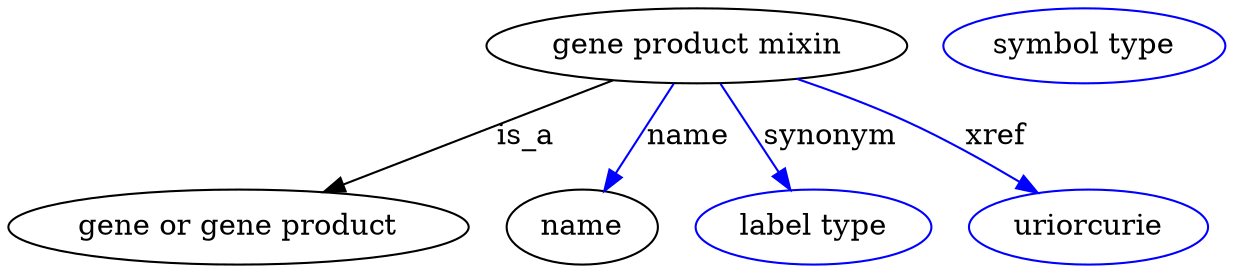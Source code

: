 digraph {
	graph [bb="0,0,473.74,123"];
	node [label="\N"];
	"gene product mixin"	[height=0.5,
		label="gene product mixin",
		pos="266.14,105",
		width=2.2206];
	"gene or gene product"	[height=0.5,
		pos="85.142,18",
		width=2.3651];
	"gene product mixin" -> "gene or gene product"	[label=is_a,
		lp="198.14,61.5",
		pos="e,118.44,34.635 232.94,88.41 203.31,74.494 159.76,54.041 127.6,38.939"];
	name	[height=0.5,
		pos="219.14,18",
		width=0.84854];
	"gene product mixin" -> name	[color=blue,
		label=name,
		lp="261.64,61.5",
		pos="e,228.16,35.31 256.63,86.799 249.88,74.58 240.69,57.976 233.11,44.257",
		style=solid];
	synonym	[color=blue,
		height=0.5,
		label="label type",
		pos="313.14,18",
		width=1.2638];
	"gene product mixin" -> synonym	[color=blue,
		label=synonym,
		lp="318.64,61.5",
		pos="e,303.81,35.885 275.65,86.799 282.32,74.738 291.35,58.403 298.88,44.79",
		style=solid];
	xref	[color=blue,
		height=0.5,
		label=uriorcurie,
		pos="422.14,18",
		width=1.2638];
	"gene product mixin" -> xref	[color=blue,
		label=xref,
		lp="382.14,61.5",
		pos="e,401.76,34.325 305.24,89.098 319.06,83.365 334.55,76.405 348.14,69 363.67,60.542 380.04,49.7 393.43,40.274",
		style=solid];
	"macromolecular machine mixin_name"	[color=blue,
		height=0.5,
		label="symbol type",
		pos="419.14,105",
		width=1.5165];
}
